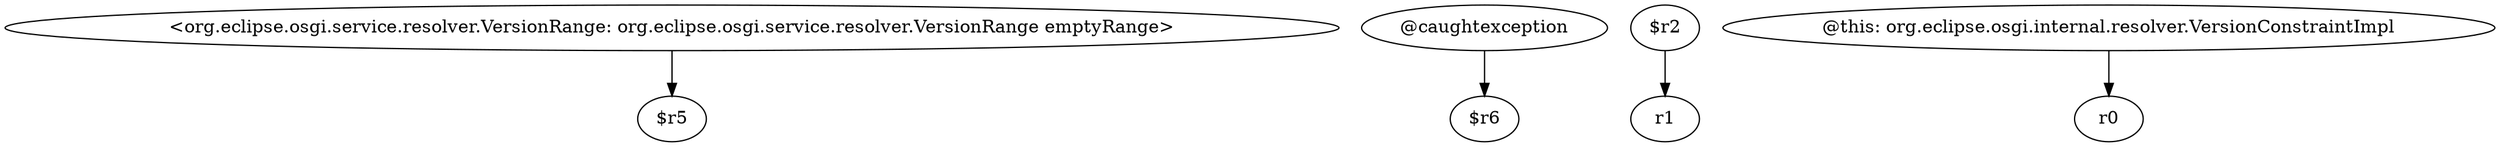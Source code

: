 digraph g {
0[label="<org.eclipse.osgi.service.resolver.VersionRange: org.eclipse.osgi.service.resolver.VersionRange emptyRange>"]
1[label="$r5"]
0->1[label=""]
2[label="@caughtexception"]
3[label="$r6"]
2->3[label=""]
4[label="$r2"]
5[label="r1"]
4->5[label=""]
6[label="@this: org.eclipse.osgi.internal.resolver.VersionConstraintImpl"]
7[label="r0"]
6->7[label=""]
}